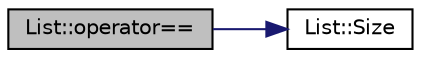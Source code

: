 digraph "List::operator=="
{
  edge [fontname="Helvetica",fontsize="10",labelfontname="Helvetica",labelfontsize="10"];
  node [fontname="Helvetica",fontsize="10",shape=record];
  rankdir="LR";
  Node1 [label="List::operator==",height=0.2,width=0.4,color="black", fillcolor="grey75", style="filled" fontcolor="black"];
  Node1 -> Node2 [color="midnightblue",fontsize="10",style="solid",fontname="Helvetica"];
  Node2 [label="List::Size",height=0.2,width=0.4,color="black", fillcolor="white", style="filled",URL="$class_list.html#a00e0054a58302c9eceb94d2ca884e6c5"];
}

